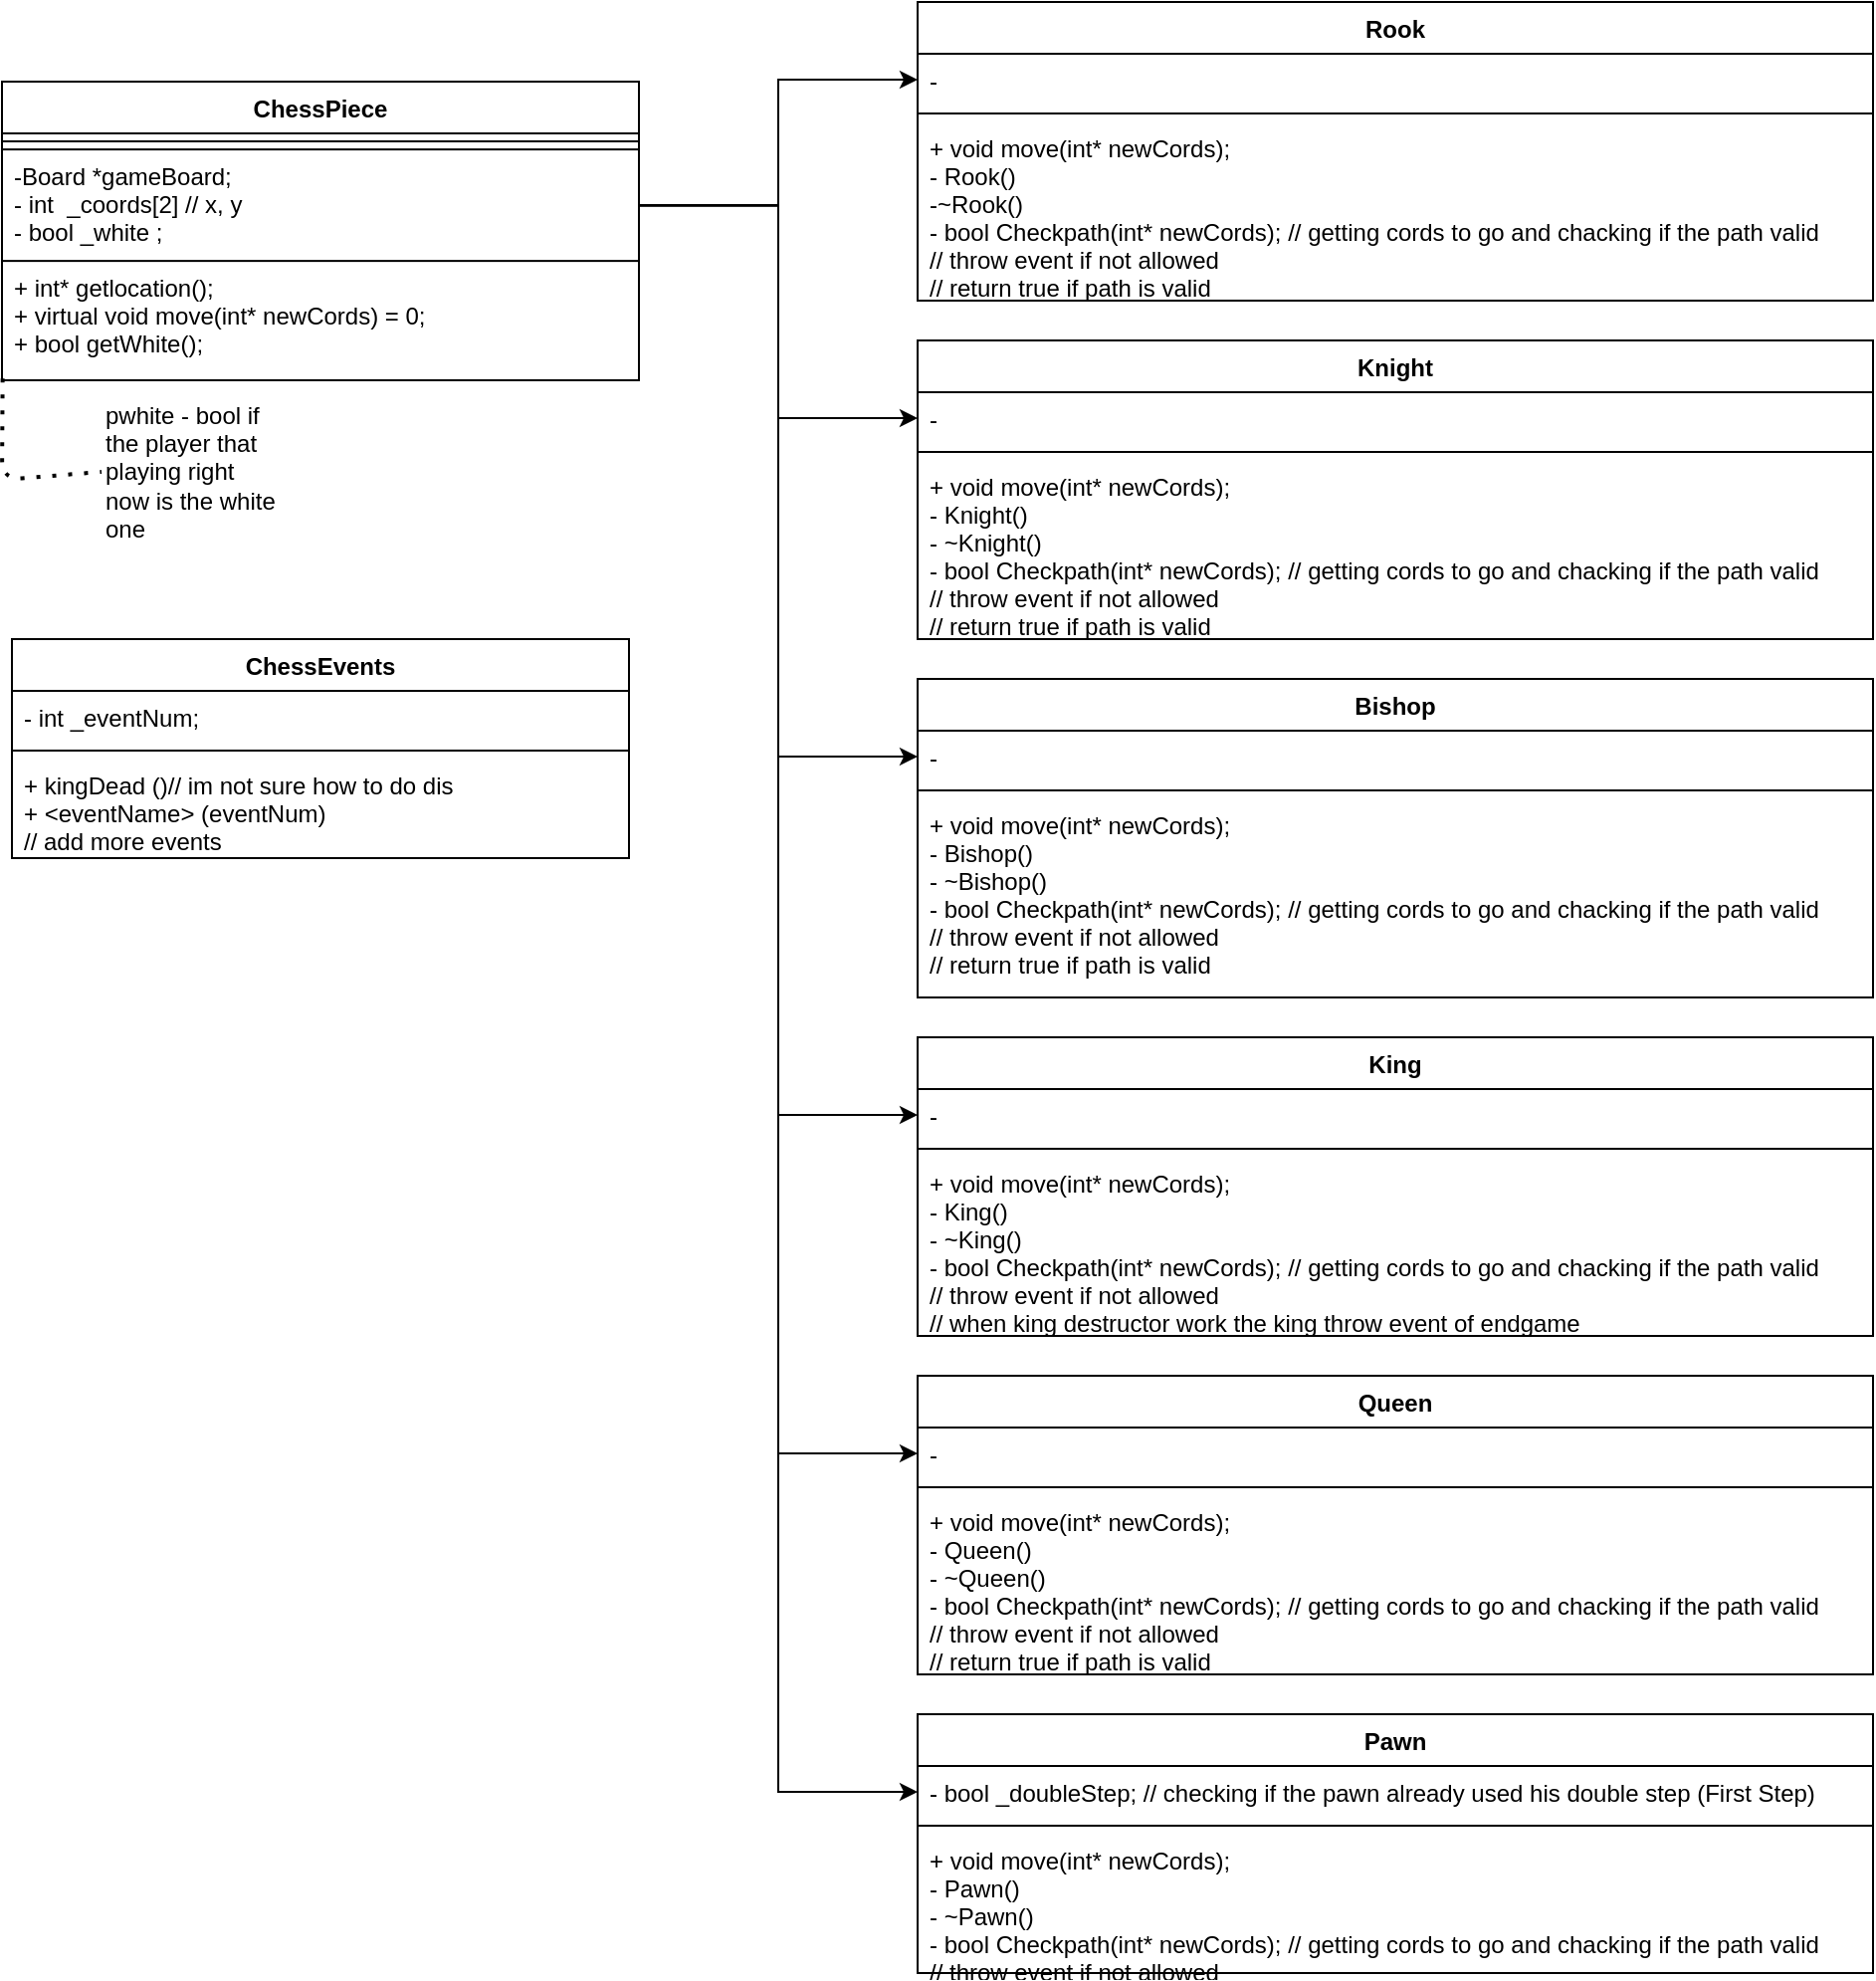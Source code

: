 <mxfile version="14.6.6" type="device" pages="4"><diagram name="Object Chess piece" id="5f0bae14-7c28-e335-631c-24af17079c00"><mxGraphModel dx="2480" dy="1377" grid="1" gridSize="10" guides="1" tooltips="1" connect="1" arrows="1" fold="1" page="1" pageScale="1" pageWidth="1100" pageHeight="850" background="#ffffff" math="0" shadow="0"><root><mxCell id="0"/><mxCell id="1" parent="0"/><mxCell id="tPsW-EHSZQML5RoGISPa-4" value="ChessPiece" style="swimlane;fontStyle=1;align=center;verticalAlign=top;childLayout=stackLayout;horizontal=1;startSize=26;horizontalStack=0;resizeParent=1;resizeParentMax=0;resizeLast=0;collapsible=1;marginBottom=0;rounded=0;shadow=0;glass=0;sketch=0;" parent="1" vertex="1"><mxGeometry x="50" y="50.06" width="320" height="150" as="geometry"><mxRectangle x="50" y="20" width="100" height="26" as="alternateBounds"/></mxGeometry></mxCell><mxCell id="tPsW-EHSZQML5RoGISPa-6" value="" style="line;strokeWidth=1;fillColor=none;align=left;verticalAlign=middle;spacingTop=-1;spacingLeft=3;spacingRight=3;rotatable=0;labelPosition=right;points=[];portConstraint=eastwest;" parent="tPsW-EHSZQML5RoGISPa-4" vertex="1"><mxGeometry y="26" width="320" height="8" as="geometry"/></mxCell><mxCell id="tPsW-EHSZQML5RoGISPa-5" value="-Board *gameBoard;&#10;- int  _coords[2] // x, y&#10;- bool _white ;&#10;" style="text;fillColor=none;align=left;verticalAlign=top;spacingLeft=4;spacingRight=4;overflow=hidden;rotatable=0;points=[[0,0.5],[1,0.5]];portConstraint=eastwest;strokeColor=#000000;" parent="tPsW-EHSZQML5RoGISPa-4" vertex="1"><mxGeometry y="34" width="320" height="56" as="geometry"/></mxCell><mxCell id="tPsW-EHSZQML5RoGISPa-11" value="+ int* getlocation();&#10;+ virtual void move(int* newCords) = 0;&#10;+ bool getWhite();&#10;" style="text;strokeColor=none;fillColor=none;align=left;verticalAlign=top;spacingLeft=4;spacingRight=4;overflow=hidden;rotatable=0;points=[[0,0.5],[1,0.5]];portConstraint=eastwest;" parent="tPsW-EHSZQML5RoGISPa-4" vertex="1"><mxGeometry y="90" width="320" height="60" as="geometry"/></mxCell><mxCell id="tPsW-EHSZQML5RoGISPa-9" value="pwhite - bool if the player that playing right now is the white one" style="text;html=1;align=left;verticalAlign=middle;whiteSpace=wrap;rounded=0;shadow=0;glass=0;sketch=0;" parent="1" vertex="1"><mxGeometry x="100" y="210" width="90" height="72" as="geometry"/></mxCell><mxCell id="PEQYyIk9o4jZGY7Ns4qH-7" value="ChessEvents&#10;" style="swimlane;fontStyle=1;align=center;verticalAlign=top;childLayout=stackLayout;horizontal=1;startSize=26;horizontalStack=0;resizeParent=1;resizeParentMax=0;resizeLast=0;collapsible=1;marginBottom=0;rounded=0;shadow=0;glass=0;sketch=0;strokeColor=#000000;" parent="1" vertex="1"><mxGeometry x="55" y="330" width="310" height="110" as="geometry"/></mxCell><mxCell id="PEQYyIk9o4jZGY7Ns4qH-8" value="- int _eventNum;" style="text;strokeColor=none;fillColor=none;align=left;verticalAlign=top;spacingLeft=4;spacingRight=4;overflow=hidden;rotatable=0;points=[[0,0.5],[1,0.5]];portConstraint=eastwest;" parent="PEQYyIk9o4jZGY7Ns4qH-7" vertex="1"><mxGeometry y="26" width="310" height="26" as="geometry"/></mxCell><mxCell id="PEQYyIk9o4jZGY7Ns4qH-9" value="" style="line;strokeWidth=1;fillColor=none;align=left;verticalAlign=middle;spacingTop=-1;spacingLeft=3;spacingRight=3;rotatable=0;labelPosition=right;points=[];portConstraint=eastwest;" parent="PEQYyIk9o4jZGY7Ns4qH-7" vertex="1"><mxGeometry y="52" width="310" height="8" as="geometry"/></mxCell><mxCell id="PEQYyIk9o4jZGY7Ns4qH-10" value="+ kingDead ()// im not sure how to do dis&#10;+ &lt;eventName&gt; (eventNum)&#10;// add more events" style="text;strokeColor=none;fillColor=none;align=left;verticalAlign=top;spacingLeft=4;spacingRight=4;overflow=hidden;rotatable=0;points=[[0,0.5],[1,0.5]];portConstraint=eastwest;" parent="PEQYyIk9o4jZGY7Ns4qH-7" vertex="1"><mxGeometry y="60" width="310" height="50" as="geometry"/></mxCell><mxCell id="RglJ5t-KRBMed7z3Yt4i-1" value="Rook&#10;" style="swimlane;fontStyle=1;align=center;verticalAlign=top;childLayout=stackLayout;horizontal=1;startSize=26;horizontalStack=0;resizeParent=1;resizeParentMax=0;resizeLast=0;collapsible=1;marginBottom=0;" parent="1" vertex="1"><mxGeometry x="510" y="10" width="480" height="150" as="geometry"/></mxCell><mxCell id="RglJ5t-KRBMed7z3Yt4i-2" value="-" style="text;strokeColor=none;fillColor=none;align=left;verticalAlign=top;spacingLeft=4;spacingRight=4;overflow=hidden;rotatable=0;points=[[0,0.5],[1,0.5]];portConstraint=eastwest;" parent="RglJ5t-KRBMed7z3Yt4i-1" vertex="1"><mxGeometry y="26" width="480" height="26" as="geometry"/></mxCell><mxCell id="RglJ5t-KRBMed7z3Yt4i-3" value="" style="line;strokeWidth=1;fillColor=none;align=left;verticalAlign=middle;spacingTop=-1;spacingLeft=3;spacingRight=3;rotatable=0;labelPosition=right;points=[];portConstraint=eastwest;" parent="RglJ5t-KRBMed7z3Yt4i-1" vertex="1"><mxGeometry y="52" width="480" height="8" as="geometry"/></mxCell><mxCell id="RglJ5t-KRBMed7z3Yt4i-4" value="+ void move(int* newCords);&#10;- Rook()&#10;-~Rook()&#10;- bool Checkpath(int* newCords); // getting cords to go and chacking if the path valid&#10;// throw event if not allowed &#10;// return true if path is valid&#10;" style="text;strokeColor=none;fillColor=none;align=left;verticalAlign=top;spacingLeft=4;spacingRight=4;overflow=hidden;rotatable=0;points=[[0,0.5],[1,0.5]];portConstraint=eastwest;" parent="RglJ5t-KRBMed7z3Yt4i-1" vertex="1"><mxGeometry y="60" width="480" height="90" as="geometry"/></mxCell><mxCell id="RglJ5t-KRBMed7z3Yt4i-39" value="" style="endArrow=none;dashed=1;html=1;dashPattern=1 3;strokeWidth=2;entryX=0;entryY=0.5;entryDx=0;entryDy=0;exitX=0.001;exitY=0.984;exitDx=0;exitDy=0;exitPerimeter=0;" parent="1" source="tPsW-EHSZQML5RoGISPa-11" target="tPsW-EHSZQML5RoGISPa-9" edge="1"><mxGeometry width="50" height="50" relative="1" as="geometry"><mxPoint x="360" y="150" as="sourcePoint"/><mxPoint x="400" y="110" as="targetPoint"/><Array as="points"><mxPoint x="50" y="250"/></Array></mxGeometry></mxCell><mxCell id="8URGRsGb-NthaxYBKnCZ-5" value="Bishop&#10;" style="swimlane;fontStyle=1;align=center;verticalAlign=top;childLayout=stackLayout;horizontal=1;startSize=26;horizontalStack=0;resizeParent=1;resizeParentMax=0;resizeLast=0;collapsible=1;marginBottom=0;" parent="1" vertex="1"><mxGeometry x="510" y="350" width="480" height="160" as="geometry"/></mxCell><mxCell id="8URGRsGb-NthaxYBKnCZ-6" value="-" style="text;strokeColor=none;fillColor=none;align=left;verticalAlign=top;spacingLeft=4;spacingRight=4;overflow=hidden;rotatable=0;points=[[0,0.5],[1,0.5]];portConstraint=eastwest;" parent="8URGRsGb-NthaxYBKnCZ-5" vertex="1"><mxGeometry y="26" width="480" height="26" as="geometry"/></mxCell><mxCell id="8URGRsGb-NthaxYBKnCZ-7" value="" style="line;strokeWidth=1;fillColor=none;align=left;verticalAlign=middle;spacingTop=-1;spacingLeft=3;spacingRight=3;rotatable=0;labelPosition=right;points=[];portConstraint=eastwest;" parent="8URGRsGb-NthaxYBKnCZ-5" vertex="1"><mxGeometry y="52" width="480" height="8" as="geometry"/></mxCell><mxCell id="8URGRsGb-NthaxYBKnCZ-8" value="+ void move(int* newCords);&#10;- Bishop()&#10;- ~Bishop()&#10;- bool Checkpath(int* newCords); // getting cords to go and chacking if the path valid&#10;// throw event if not allowed &#10;// return true if path is valid&#10;" style="text;strokeColor=none;fillColor=none;align=left;verticalAlign=top;spacingLeft=4;spacingRight=4;overflow=hidden;rotatable=0;points=[[0,0.5],[1,0.5]];portConstraint=eastwest;" parent="8URGRsGb-NthaxYBKnCZ-5" vertex="1"><mxGeometry y="60" width="480" height="100" as="geometry"/></mxCell><mxCell id="8URGRsGb-NthaxYBKnCZ-9" value="Queen&#10;" style="swimlane;fontStyle=1;align=center;verticalAlign=top;childLayout=stackLayout;horizontal=1;startSize=26;horizontalStack=0;resizeParent=1;resizeParentMax=0;resizeLast=0;collapsible=1;marginBottom=0;" parent="1" vertex="1"><mxGeometry x="510" y="700" width="480" height="150" as="geometry"/></mxCell><mxCell id="8URGRsGb-NthaxYBKnCZ-10" value="-" style="text;strokeColor=none;fillColor=none;align=left;verticalAlign=top;spacingLeft=4;spacingRight=4;overflow=hidden;rotatable=0;points=[[0,0.5],[1,0.5]];portConstraint=eastwest;" parent="8URGRsGb-NthaxYBKnCZ-9" vertex="1"><mxGeometry y="26" width="480" height="26" as="geometry"/></mxCell><mxCell id="8URGRsGb-NthaxYBKnCZ-11" value="" style="line;strokeWidth=1;fillColor=none;align=left;verticalAlign=middle;spacingTop=-1;spacingLeft=3;spacingRight=3;rotatable=0;labelPosition=right;points=[];portConstraint=eastwest;" parent="8URGRsGb-NthaxYBKnCZ-9" vertex="1"><mxGeometry y="52" width="480" height="8" as="geometry"/></mxCell><mxCell id="8URGRsGb-NthaxYBKnCZ-12" value="+ void move(int* newCords);&#10;- Queen()&#10;- ~Queen()&#10;- bool Checkpath(int* newCords); // getting cords to go and chacking if the path valid&#10;// throw event if not allowed &#10;// return true if path is valid&#10;" style="text;strokeColor=none;fillColor=none;align=left;verticalAlign=top;spacingLeft=4;spacingRight=4;overflow=hidden;rotatable=0;points=[[0,0.5],[1,0.5]];portConstraint=eastwest;" parent="8URGRsGb-NthaxYBKnCZ-9" vertex="1"><mxGeometry y="60" width="480" height="90" as="geometry"/></mxCell><mxCell id="8URGRsGb-NthaxYBKnCZ-13" value="King&#10;" style="swimlane;fontStyle=1;align=center;verticalAlign=top;childLayout=stackLayout;horizontal=1;startSize=26;horizontalStack=0;resizeParent=1;resizeParentMax=0;resizeLast=0;collapsible=1;marginBottom=0;" parent="1" vertex="1"><mxGeometry x="510" y="530" width="480" height="150" as="geometry"/></mxCell><mxCell id="8URGRsGb-NthaxYBKnCZ-14" value="-" style="text;strokeColor=none;fillColor=none;align=left;verticalAlign=top;spacingLeft=4;spacingRight=4;overflow=hidden;rotatable=0;points=[[0,0.5],[1,0.5]];portConstraint=eastwest;" parent="8URGRsGb-NthaxYBKnCZ-13" vertex="1"><mxGeometry y="26" width="480" height="26" as="geometry"/></mxCell><mxCell id="8URGRsGb-NthaxYBKnCZ-15" value="" style="line;strokeWidth=1;fillColor=none;align=left;verticalAlign=middle;spacingTop=-1;spacingLeft=3;spacingRight=3;rotatable=0;labelPosition=right;points=[];portConstraint=eastwest;" parent="8URGRsGb-NthaxYBKnCZ-13" vertex="1"><mxGeometry y="52" width="480" height="8" as="geometry"/></mxCell><mxCell id="8URGRsGb-NthaxYBKnCZ-16" value="+ void move(int* newCords);&#10;- King()&#10;- ~King()&#10;- bool Checkpath(int* newCords); // getting cords to go and chacking if the path valid&#10;// throw event if not allowed &#10;// when king destructor work the king throw event of endgame" style="text;strokeColor=none;fillColor=none;align=left;verticalAlign=top;spacingLeft=4;spacingRight=4;overflow=hidden;rotatable=0;points=[[0,0.5],[1,0.5]];portConstraint=eastwest;" parent="8URGRsGb-NthaxYBKnCZ-13" vertex="1"><mxGeometry y="60" width="480" height="90" as="geometry"/></mxCell><mxCell id="8URGRsGb-NthaxYBKnCZ-22" value="Pawn&#10;" style="swimlane;fontStyle=1;align=center;verticalAlign=top;childLayout=stackLayout;horizontal=1;startSize=26;horizontalStack=0;resizeParent=1;resizeParentMax=0;resizeLast=0;collapsible=1;marginBottom=0;" parent="1" vertex="1"><mxGeometry x="510" y="870" width="480" height="130" as="geometry"/></mxCell><mxCell id="8URGRsGb-NthaxYBKnCZ-23" value="- bool _doubleStep; // checking if the pawn already used his double step (First Step)" style="text;strokeColor=none;fillColor=none;align=left;verticalAlign=top;spacingLeft=4;spacingRight=4;overflow=hidden;rotatable=0;points=[[0,0.5],[1,0.5]];portConstraint=eastwest;" parent="8URGRsGb-NthaxYBKnCZ-22" vertex="1"><mxGeometry y="26" width="480" height="26" as="geometry"/></mxCell><mxCell id="8URGRsGb-NthaxYBKnCZ-24" value="" style="line;strokeWidth=1;fillColor=none;align=left;verticalAlign=middle;spacingTop=-1;spacingLeft=3;spacingRight=3;rotatable=0;labelPosition=right;points=[];portConstraint=eastwest;" parent="8URGRsGb-NthaxYBKnCZ-22" vertex="1"><mxGeometry y="52" width="480" height="8" as="geometry"/></mxCell><mxCell id="8URGRsGb-NthaxYBKnCZ-25" value="+ void move(int* newCords);&#10;- Pawn()&#10;- ~Pawn()&#10;- bool Checkpath(int* newCords); // getting cords to go and chacking if the path valid&#10;// throw event if not allowed &#10;// return true if path is valid&#10;" style="text;strokeColor=none;fillColor=none;align=left;verticalAlign=top;spacingLeft=4;spacingRight=4;overflow=hidden;rotatable=0;points=[[0,0.5],[1,0.5]];portConstraint=eastwest;" parent="8URGRsGb-NthaxYBKnCZ-22" vertex="1"><mxGeometry y="60" width="480" height="70" as="geometry"/></mxCell><mxCell id="8URGRsGb-NthaxYBKnCZ-1" value="Knight&#10;" style="swimlane;fontStyle=1;align=center;verticalAlign=top;childLayout=stackLayout;horizontal=1;startSize=26;horizontalStack=0;resizeParent=1;resizeParentMax=0;resizeLast=0;collapsible=1;marginBottom=0;" parent="1" vertex="1"><mxGeometry x="510" y="180" width="480" height="150" as="geometry"/></mxCell><mxCell id="8URGRsGb-NthaxYBKnCZ-2" value="-" style="text;strokeColor=none;fillColor=none;align=left;verticalAlign=top;spacingLeft=4;spacingRight=4;overflow=hidden;rotatable=0;points=[[0,0.5],[1,0.5]];portConstraint=eastwest;" parent="8URGRsGb-NthaxYBKnCZ-1" vertex="1"><mxGeometry y="26" width="480" height="26" as="geometry"/></mxCell><mxCell id="8URGRsGb-NthaxYBKnCZ-3" value="" style="line;strokeWidth=1;fillColor=none;align=left;verticalAlign=middle;spacingTop=-1;spacingLeft=3;spacingRight=3;rotatable=0;labelPosition=right;points=[];portConstraint=eastwest;" parent="8URGRsGb-NthaxYBKnCZ-1" vertex="1"><mxGeometry y="52" width="480" height="8" as="geometry"/></mxCell><mxCell id="8URGRsGb-NthaxYBKnCZ-4" value="+ void move(int* newCords);&#10;- Knight()&#10;- ~Knight()&#10;- bool Checkpath(int* newCords); // getting cords to go and chacking if the path valid&#10;// throw event if not allowed &#10;// return true if path is valid&#10;" style="text;strokeColor=none;fillColor=none;align=left;verticalAlign=top;spacingLeft=4;spacingRight=4;overflow=hidden;rotatable=0;points=[[0,0.5],[1,0.5]];portConstraint=eastwest;" parent="8URGRsGb-NthaxYBKnCZ-1" vertex="1"><mxGeometry y="60" width="480" height="90" as="geometry"/></mxCell><mxCell id="nL2Pjh5SfOzfLUXuZbmf-2" style="edgeStyle=orthogonalEdgeStyle;rounded=0;orthogonalLoop=1;jettySize=auto;html=1;" edge="1" parent="1" source="tPsW-EHSZQML5RoGISPa-5" target="RglJ5t-KRBMed7z3Yt4i-2"><mxGeometry relative="1" as="geometry"/></mxCell><mxCell id="nL2Pjh5SfOzfLUXuZbmf-3" style="edgeStyle=orthogonalEdgeStyle;rounded=0;orthogonalLoop=1;jettySize=auto;html=1;entryX=0;entryY=0.5;entryDx=0;entryDy=0;" edge="1" parent="1" source="tPsW-EHSZQML5RoGISPa-5" target="8URGRsGb-NthaxYBKnCZ-2"><mxGeometry relative="1" as="geometry"/></mxCell><mxCell id="nL2Pjh5SfOzfLUXuZbmf-4" style="edgeStyle=orthogonalEdgeStyle;rounded=0;orthogonalLoop=1;jettySize=auto;html=1;" edge="1" parent="1" source="tPsW-EHSZQML5RoGISPa-5" target="8URGRsGb-NthaxYBKnCZ-6"><mxGeometry relative="1" as="geometry"/></mxCell><mxCell id="nL2Pjh5SfOzfLUXuZbmf-5" style="edgeStyle=orthogonalEdgeStyle;rounded=0;orthogonalLoop=1;jettySize=auto;html=1;entryX=0;entryY=0.5;entryDx=0;entryDy=0;" edge="1" parent="1" source="tPsW-EHSZQML5RoGISPa-5" target="8URGRsGb-NthaxYBKnCZ-14"><mxGeometry relative="1" as="geometry"/></mxCell><mxCell id="nL2Pjh5SfOzfLUXuZbmf-6" style="edgeStyle=orthogonalEdgeStyle;rounded=0;orthogonalLoop=1;jettySize=auto;html=1;entryX=0;entryY=0.5;entryDx=0;entryDy=0;" edge="1" parent="1" source="tPsW-EHSZQML5RoGISPa-5" target="8URGRsGb-NthaxYBKnCZ-10"><mxGeometry relative="1" as="geometry"/></mxCell><mxCell id="nL2Pjh5SfOzfLUXuZbmf-7" style="edgeStyle=orthogonalEdgeStyle;rounded=0;orthogonalLoop=1;jettySize=auto;html=1;" edge="1" parent="1" source="tPsW-EHSZQML5RoGISPa-5" target="8URGRsGb-NthaxYBKnCZ-23"><mxGeometry relative="1" as="geometry"/></mxCell></root></mxGraphModel></diagram><diagram id="EnrxKj8IyKFMY79Fy4lM" name="Chess Board"><mxGraphModel dx="868" dy="482" grid="1" gridSize="10" guides="1" tooltips="1" connect="1" arrows="1" fold="1" page="1" pageScale="1" pageWidth="850" pageHeight="1100" math="0" shadow="0"><root><mxCell id="UpVdrXvw_2DDXxn-o3Fd-0"/><mxCell id="UpVdrXvw_2DDXxn-o3Fd-1" parent="UpVdrXvw_2DDXxn-o3Fd-0"/><mxCell id="UpVdrXvw_2DDXxn-o3Fd-2" value="Board&#10;" style="swimlane;fontStyle=1;align=center;verticalAlign=top;childLayout=stackLayout;horizontal=1;startSize=26;horizontalStack=0;resizeParent=1;resizeParentMax=0;resizeLast=0;collapsible=1;marginBottom=0;rounded=0;shadow=0;glass=0;sketch=0;strokeColor=#000000;" parent="UpVdrXvw_2DDXxn-o3Fd-1" vertex="1"><mxGeometry x="130" y="30" width="430" height="230" as="geometry"/></mxCell><mxCell id="UpVdrXvw_2DDXxn-o3Fd-3" value="- ChessPiece* boardpiece[8][8];&#10;// nullptr - no piece&#10;// everything else - piece&#10;" style="text;strokeColor=none;fillColor=none;align=left;verticalAlign=top;spacingLeft=4;spacingRight=4;overflow=hidden;rotatable=0;points=[[0,0.5],[1,0.5]];portConstraint=eastwest;" parent="UpVdrXvw_2DDXxn-o3Fd-2" vertex="1"><mxGeometry y="26" width="430" height="64" as="geometry"/></mxCell><mxCell id="UpVdrXvw_2DDXxn-o3Fd-4" value="" style="line;strokeWidth=1;fillColor=none;align=left;verticalAlign=middle;spacingTop=-1;spacingLeft=3;spacingRight=3;rotatable=0;labelPosition=right;points=[];portConstraint=eastwest;" parent="UpVdrXvw_2DDXxn-o3Fd-2" vertex="1"><mxGeometry y="90" width="430" height="8" as="geometry"/></mxCell><mxCell id="UpVdrXvw_2DDXxn-o3Fd-5" value="+ ChessPiece* getBoard();&#10;+ string getBoardString();&#10;+ ChessPiece* CheckCord(int cords[2]); // return null if no piece in place&#10;+ void move(int oldCords[2], int newcord[2], chessPiece* piece);&#10;- void ResetBoard();&#10;" style="text;strokeColor=none;fillColor=none;align=left;verticalAlign=top;spacingLeft=4;spacingRight=4;overflow=hidden;rotatable=0;points=[[0,0.5],[1,0.5]];portConstraint=eastwest;" parent="UpVdrXvw_2DDXxn-o3Fd-2" vertex="1"><mxGeometry y="98" width="430" height="132" as="geometry"/></mxCell></root></mxGraphModel></diagram><diagram id="htl5KyEEe0bchGERtEry" name="Sequence_Diagram"><mxGraphModel dx="868" dy="482" grid="1" gridSize="10" guides="1" tooltips="1" connect="1" arrows="1" fold="1" page="1" pageScale="1" pageWidth="850" pageHeight="1100" math="0" shadow="0"><root><mxCell id="xH6vfaGFCtpc8uAFkLdh-0"/><mxCell id="xH6vfaGFCtpc8uAFkLdh-1" parent="xH6vfaGFCtpc8uAFkLdh-0"/><mxCell id="9yRzWOoOrvp1MKxZ01Ry-2" style="edgeStyle=orthogonalEdgeStyle;rounded=0;orthogonalLoop=1;jettySize=auto;html=1;dashed=1;endArrow=none;endFill=0;" edge="1" parent="xH6vfaGFCtpc8uAFkLdh-1" source="9yRzWOoOrvp1MKxZ01Ry-0"><mxGeometry relative="1" as="geometry"><mxPoint x="220" y="1090" as="targetPoint"/><Array as="points"><mxPoint x="220" y="1070"/></Array></mxGeometry></mxCell><mxCell id="9yRzWOoOrvp1MKxZ01Ry-0" value="frontend" style="rounded=0;whiteSpace=wrap;html=1;" vertex="1" parent="xH6vfaGFCtpc8uAFkLdh-1"><mxGeometry x="160" y="40" width="120" height="60" as="geometry"/></mxCell><mxCell id="9yRzWOoOrvp1MKxZ01Ry-3" style="edgeStyle=orthogonalEdgeStyle;rounded=0;orthogonalLoop=1;jettySize=auto;html=1;dashed=1;endArrow=none;endFill=0;" edge="1" parent="xH6vfaGFCtpc8uAFkLdh-1" source="9yRzWOoOrvp1MKxZ01Ry-1"><mxGeometry relative="1" as="geometry"><mxPoint x="630" y="1090" as="targetPoint"/></mxGeometry></mxCell><mxCell id="9yRzWOoOrvp1MKxZ01Ry-1" value="backend" style="rounded=0;whiteSpace=wrap;html=1;" vertex="1" parent="xH6vfaGFCtpc8uAFkLdh-1"><mxGeometry x="570" y="40" width="120" height="60" as="geometry"/></mxCell><mxCell id="9yRzWOoOrvp1MKxZ01Ry-4" value="" style="endArrow=classic;html=1;align=center;" edge="1" parent="xH6vfaGFCtpc8uAFkLdh-1"><mxGeometry width="50" height="50" relative="1" as="geometry"><mxPoint x="220" y="120" as="sourcePoint"/><mxPoint x="630" y="120" as="targetPoint"/></mxGeometry></mxCell><mxCell id="9yRzWOoOrvp1MKxZ01Ry-7" value="asks to start game" style="edgeLabel;html=1;align=center;verticalAlign=middle;resizable=0;points=[];" vertex="1" connectable="0" parent="9yRzWOoOrvp1MKxZ01Ry-4"><mxGeometry x="0.102" y="2" relative="1" as="geometry"><mxPoint x="-21" as="offset"/></mxGeometry></mxCell><mxCell id="9yRzWOoOrvp1MKxZ01Ry-8" value="" style="endArrow=classic;html=1;align=center;dashed=1;" edge="1" parent="xH6vfaGFCtpc8uAFkLdh-1"><mxGeometry width="50" height="50" relative="1" as="geometry"><mxPoint x="630" y="160" as="sourcePoint"/><mxPoint x="220" y="160" as="targetPoint"/></mxGeometry></mxCell><mxCell id="9yRzWOoOrvp1MKxZ01Ry-9" value="creats board&amp;nbsp;" style="edgeLabel;html=1;align=center;verticalAlign=middle;resizable=0;points=[];" vertex="1" connectable="0" parent="9yRzWOoOrvp1MKxZ01Ry-8"><mxGeometry x="0.112" y="2" relative="1" as="geometry"><mxPoint x="23" y="-2" as="offset"/></mxGeometry></mxCell><mxCell id="9yRzWOoOrvp1MKxZ01Ry-10" value="" style="endArrow=classic;html=1;align=center;" edge="1" parent="xH6vfaGFCtpc8uAFkLdh-1"><mxGeometry width="50" height="50" relative="1" as="geometry"><mxPoint x="220" y="200" as="sourcePoint"/><mxPoint x="630" y="200" as="targetPoint"/></mxGeometry></mxCell><mxCell id="9yRzWOoOrvp1MKxZ01Ry-11" value="makes move" style="edgeLabel;html=1;align=center;verticalAlign=middle;resizable=0;points=[];" vertex="1" connectable="0" parent="9yRzWOoOrvp1MKxZ01Ry-10"><mxGeometry x="0.102" y="2" relative="1" as="geometry"><mxPoint x="-21" as="offset"/></mxGeometry></mxCell><mxCell id="9yRzWOoOrvp1MKxZ01Ry-12" value="" style="endArrow=classic;html=1;align=center;" edge="1" parent="xH6vfaGFCtpc8uAFkLdh-1"><mxGeometry width="50" height="50" relative="1" as="geometry"><mxPoint x="630" y="240" as="sourcePoint"/><mxPoint x="630" y="280" as="targetPoint"/><Array as="points"><mxPoint x="680" y="240"/><mxPoint x="680" y="280"/></Array></mxGeometry></mxCell><mxCell id="9yRzWOoOrvp1MKxZ01Ry-13" value="check if move is valid" style="edgeLabel;html=1;align=center;verticalAlign=middle;resizable=0;points=[];" vertex="1" connectable="0" parent="9yRzWOoOrvp1MKxZ01Ry-12"><mxGeometry x="0.143" y="4" relative="1" as="geometry"><mxPoint y="-10" as="offset"/></mxGeometry></mxCell><mxCell id="9yRzWOoOrvp1MKxZ01Ry-14" value="" style="endArrow=classic;html=1;align=center;" edge="1" parent="xH6vfaGFCtpc8uAFkLdh-1"><mxGeometry width="50" height="50" relative="1" as="geometry"><mxPoint x="630" y="320" as="sourcePoint"/><mxPoint x="630" y="360" as="targetPoint"/><Array as="points"><mxPoint x="680" y="320"/><mxPoint x="680" y="360"/></Array></mxGeometry></mxCell><mxCell id="9yRzWOoOrvp1MKxZ01Ry-15" value="check for a check" style="edgeLabel;html=1;align=center;verticalAlign=middle;resizable=0;points=[];" vertex="1" connectable="0" parent="9yRzWOoOrvp1MKxZ01Ry-14"><mxGeometry x="0.143" y="4" relative="1" as="geometry"><mxPoint y="-10" as="offset"/></mxGeometry></mxCell><mxCell id="9yRzWOoOrvp1MKxZ01Ry-16" value="" style="endArrow=classic;html=1;align=center;dashed=1;" edge="1" parent="xH6vfaGFCtpc8uAFkLdh-1"><mxGeometry width="50" height="50" relative="1" as="geometry"><mxPoint x="630" y="480" as="sourcePoint"/><mxPoint x="220" y="480" as="targetPoint"/></mxGeometry></mxCell><mxCell id="9yRzWOoOrvp1MKxZ01Ry-17" value="returns if move valid than ret 0 if not returns exception and if player x won" style="edgeLabel;html=1;align=center;verticalAlign=middle;resizable=0;points=[];" vertex="1" connectable="0" parent="9yRzWOoOrvp1MKxZ01Ry-16"><mxGeometry x="0.112" y="2" relative="1" as="geometry"><mxPoint x="23" y="-2" as="offset"/></mxGeometry></mxCell><mxCell id="9yRzWOoOrvp1MKxZ01Ry-18" value="" style="endArrow=classic;html=1;align=center;" edge="1" parent="xH6vfaGFCtpc8uAFkLdh-1"><mxGeometry width="50" height="50" relative="1" as="geometry"><mxPoint x="220" y="520" as="sourcePoint"/><mxPoint x="630" y="520" as="targetPoint"/></mxGeometry></mxCell><mxCell id="9yRzWOoOrvp1MKxZ01Ry-19" value="asks to quit" style="edgeLabel;html=1;align=center;verticalAlign=middle;resizable=0;points=[];" vertex="1" connectable="0" parent="9yRzWOoOrvp1MKxZ01Ry-18"><mxGeometry x="0.102" y="2" relative="1" as="geometry"><mxPoint x="-21" as="offset"/></mxGeometry></mxCell><mxCell id="9yRzWOoOrvp1MKxZ01Ry-20" value="" style="endArrow=classic;html=1;align=center;dashed=1;" edge="1" parent="xH6vfaGFCtpc8uAFkLdh-1"><mxGeometry width="50" height="50" relative="1" as="geometry"><mxPoint x="630" y="400" as="sourcePoint"/><mxPoint x="630" y="440" as="targetPoint"/><Array as="points"><mxPoint x="680" y="400"/><mxPoint x="680" y="440"/></Array></mxGeometry></mxCell><mxCell id="9yRzWOoOrvp1MKxZ01Ry-21" value="if there's a winner quits" style="edgeLabel;html=1;align=center;verticalAlign=middle;resizable=0;points=[];" vertex="1" connectable="0" parent="9yRzWOoOrvp1MKxZ01Ry-20"><mxGeometry x="0.143" y="4" relative="1" as="geometry"><mxPoint y="-10" as="offset"/></mxGeometry></mxCell><mxCell id="9yRzWOoOrvp1MKxZ01Ry-22" value="" style="endArrow=classic;html=1;align=center;dashed=1;" edge="1" parent="xH6vfaGFCtpc8uAFkLdh-1"><mxGeometry width="50" height="50" relative="1" as="geometry"><mxPoint x="630" y="560" as="sourcePoint"/><mxPoint x="630" y="600" as="targetPoint"/><Array as="points"><mxPoint x="680" y="560"/><mxPoint x="680" y="600"/></Array></mxGeometry></mxCell><mxCell id="9yRzWOoOrvp1MKxZ01Ry-23" value="quits" style="edgeLabel;html=1;align=center;verticalAlign=middle;resizable=0;points=[];" vertex="1" connectable="0" parent="9yRzWOoOrvp1MKxZ01Ry-22"><mxGeometry x="0.143" y="4" relative="1" as="geometry"><mxPoint y="-10" as="offset"/></mxGeometry></mxCell></root></mxGraphModel></diagram><diagram id="5F9SGy65BwG71BM6AFxV" name="whiteboard"><mxGraphModel dx="1736" dy="2064" grid="1" gridSize="10" guides="1" tooltips="1" connect="1" arrows="1" fold="1" page="1" pageScale="1" pageWidth="850" pageHeight="1100" math="0" shadow="0"><root><mxCell id="hZKB4Yb7iVJiPmOkkk5n-0"/><mxCell id="hZKB4Yb7iVJiPmOkkk5n-1" parent="hZKB4Yb7iVJiPmOkkk5n-0"/><mxCell id="hZKB4Yb7iVJiPmOkkk5n-4" style="edgeStyle=orthogonalEdgeStyle;rounded=0;orthogonalLoop=1;jettySize=auto;html=1;entryX=1;entryY=0.5;entryDx=0;entryDy=0;" parent="hZKB4Yb7iVJiPmOkkk5n-1" source="hZKB4Yb7iVJiPmOkkk5n-2" edge="1"><mxGeometry relative="1" as="geometry"><mxPoint x="128.0" y="134" as="targetPoint"/></mxGeometry></mxCell><mxCell id="hZKB4Yb7iVJiPmOkkk5n-5" style="edgeStyle=orthogonalEdgeStyle;rounded=0;orthogonalLoop=1;jettySize=auto;html=1;exitX=1;exitY=0.5;exitDx=0;exitDy=0;" parent="hZKB4Yb7iVJiPmOkkk5n-1" source="hZKB4Yb7iVJiPmOkkk5n-2" edge="1"><mxGeometry relative="1" as="geometry"><mxPoint x="690.0" y="134.143" as="targetPoint"/></mxGeometry></mxCell><mxCell id="hZKB4Yb7iVJiPmOkkk5n-6" style="edgeStyle=orthogonalEdgeStyle;rounded=0;orthogonalLoop=1;jettySize=auto;html=1;exitX=0.5;exitY=1;exitDx=0;exitDy=0;" parent="hZKB4Yb7iVJiPmOkkk5n-1" source="hZKB4Yb7iVJiPmOkkk5n-2" edge="1"><mxGeometry relative="1" as="geometry"><mxPoint x="384.286" y="420" as="targetPoint"/></mxGeometry></mxCell><mxCell id="hZKB4Yb7iVJiPmOkkk5n-7" style="edgeStyle=orthogonalEdgeStyle;rounded=0;orthogonalLoop=1;jettySize=auto;html=1;exitX=1;exitY=1;exitDx=0;exitDy=0;" parent="hZKB4Yb7iVJiPmOkkk5n-1" source="hZKB4Yb7iVJiPmOkkk5n-2" edge="1"><mxGeometry relative="1" as="geometry"><mxPoint x="670.0" y="430" as="targetPoint"/></mxGeometry></mxCell><mxCell id="hZKB4Yb7iVJiPmOkkk5n-8" style="edgeStyle=orthogonalEdgeStyle;rounded=0;orthogonalLoop=1;jettySize=auto;html=1;exitX=0;exitY=1;exitDx=0;exitDy=0;" parent="hZKB4Yb7iVJiPmOkkk5n-1" source="hZKB4Yb7iVJiPmOkkk5n-2" edge="1"><mxGeometry relative="1" as="geometry"><mxPoint x="90" y="400" as="targetPoint"/></mxGeometry></mxCell><mxCell id="hZKB4Yb7iVJiPmOkkk5n-9" style="edgeStyle=orthogonalEdgeStyle;rounded=0;orthogonalLoop=1;jettySize=auto;html=1;exitX=0.5;exitY=0;exitDx=0;exitDy=0;" parent="hZKB4Yb7iVJiPmOkkk5n-1" source="hZKB4Yb7iVJiPmOkkk5n-2" edge="1"><mxGeometry relative="1" as="geometry"><mxPoint x="370" y="-30" as="targetPoint"/></mxGeometry></mxCell><mxCell id="hZKB4Yb7iVJiPmOkkk5n-10" style="edgeStyle=orthogonalEdgeStyle;rounded=0;orthogonalLoop=1;jettySize=auto;html=1;exitX=1;exitY=0;exitDx=0;exitDy=0;" parent="hZKB4Yb7iVJiPmOkkk5n-1" source="hZKB4Yb7iVJiPmOkkk5n-2" edge="1"><mxGeometry relative="1" as="geometry"><mxPoint x="690.0" y="-40" as="targetPoint"/></mxGeometry></mxCell><mxCell id="hZKB4Yb7iVJiPmOkkk5n-11" style="edgeStyle=orthogonalEdgeStyle;rounded=0;orthogonalLoop=1;jettySize=auto;html=1;exitX=0;exitY=0;exitDx=0;exitDy=0;" parent="hZKB4Yb7iVJiPmOkkk5n-1" source="hZKB4Yb7iVJiPmOkkk5n-2" edge="1"><mxGeometry relative="1" as="geometry"><mxPoint x="140" y="-50" as="targetPoint"/></mxGeometry></mxCell><mxCell id="hZKB4Yb7iVJiPmOkkk5n-2" value="" style="shape=image;html=1;verticalAlign=top;verticalLabelPosition=bottom;labelBackgroundColor=#ffffff;imageAspect=0;aspect=fixed;image=https://cdn0.iconfinder.com/data/icons/business-management-3-4/256/m-44-128.png" parent="hZKB4Yb7iVJiPmOkkk5n-1" vertex="1"><mxGeometry x="320" y="70" width="128" height="128" as="geometry"/></mxCell><mxCell id="hZKB4Yb7iVJiPmOkkk5n-3" value="" style="shape=image;html=1;verticalAlign=top;verticalLabelPosition=bottom;labelBackgroundColor=#ffffff;imageAspect=0;aspect=fixed;image=https://cdn3.iconfinder.com/data/icons/chess-7/100/white_king-128.png" parent="hZKB4Yb7iVJiPmOkkk5n-1" vertex="1"><mxGeometry x="10" y="60" width="128" height="128" as="geometry"/></mxCell></root></mxGraphModel></diagram></mxfile>